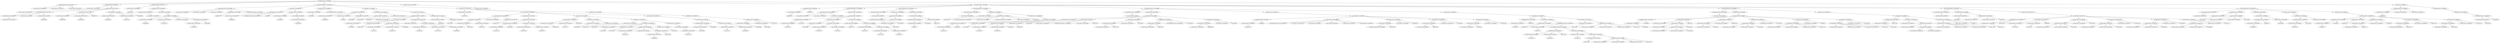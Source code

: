 strict digraph  {
<_ast.alias object at 0xa24bdc8d0>;
<_ast.alias object at 0xa1c2ad510>;
<_ast.alias object at 0xa1c2ad550>;
<_ast.ImportFrom object at 0xa182a4c90>;
<_ast.Store object at 0x10295c290>;
<_ast.Name object at 0xa185e1290>;
<_ast.Load object at 0x10295c1d0>;
<_ast.Name object at 0xa1d4a0810>;
<_ast.Is object at 0x102961f10>;
<_ast.Name object at 0xa1d4a0790>;
Load6305595;
<_ast.Compare object at 0xa227cccd0>;
<_ast.Name object at 0xa1d4a0890>;
Load3807888;
<_ast.Name object at 0xa1d4a07d0>;
Load9452095;
<_ast.Tuple object at 0xa174c2a50>;
Load8976733;
<_ast.Name object at 0xa1d4a0910>;
Load5243823;
<_ast.Name object at 0xa1d4a0850>;
Load7410230;
<_ast.Tuple object at 0xa1a68e9d0>;
Load8253643;
<_ast.IfExp object at 0xa227cc4d0>;
<_ast.Assign object at 0xa24bc0ad0>;
<_ast.Name object at 0xa1d4a0990>;
Store2805331;
<_ast.arg object at 0xa1d4a0950>;
<_ast.arguments object at 0xa1d4a0a10>;
<_ast.Name object at 0xa1d4a0b10>;
Load9454368;
<_ast.Name object at 0xa1d4a0a50>;
Load2574746;
<_ast.Str object at 0xa1d4a0b90>;
<_ast.Name object at 0xa1d4a0c10>;
Load1799634;
<_ast.Attribute object at 0xa1d4a0ad0>;
Load2464831;
<_ast.Call object at 0xa1d4a09d0>;
<_ast.Call object at 0xa1d4a0a90>;
<_ast.Lambda object at 0xa1d4a08d0>;
<_ast.Assign object at 0xa170f1c10>;
<_ast.arg object at 0xa1d4a0bd0>;
<_ast.arg object at 0xa1d4a0d10>;
<_ast.arg object at 0xa1d4a0c50>;
<_ast.Tuple object at 0xa1d4a0d90>;
Load5047651;
<_ast.NameConstant object at 0xa1d4a0cd0>;
<_ast.arguments object at 0xa1d4a0c90>;
<_ast.Name object at 0xa1d4a0e10>;
Load3896022;
<_ast.NameConstant object at 0xa1d4a0d50>;
<_ast.Compare object at 0xa1c2c0710>;
Is7982883;
<_ast.Name object at 0xa1d4a0dd0>;
Store786810;
<_ast.Name object at 0xa1d4a0e50>;
Load2305895;
<_ast.Call object at 0xa1d4a0f10>;
<_ast.Assign object at 0xa1d4a0e90>;
<_ast.If object at 0xa188827d0>;
<_ast.Name object at 0xa1d4a0ed0>;
Store9220819;
<_ast.NameConstant object at 0xa1d4a0fd0>;
<_ast.Assign object at 0xa1d4a0f90>;
<_ast.Name object at 0xa1d4b72d0>;
Load6386395;
<_ast.Name object at 0xa1d4b7210>;
Load55103;
<_ast.Name object at 0xa1d4b7250>;
Load1984288;
<_ast.Call object at 0xa1d4b7290>;
<_ast.Name object at 0xa1d4b71d0>;
Store2223798;
<_ast.Name object at 0xa1d4b7110>;
Load2663093;
<_ast.Assign object at 0xa1d4b7190>;
<_ast.And object at 0x10295ca90>;
<_ast.Name object at 0xa1d4b7050>;
Load7489077;
<_ast.Name object at 0xa1d4b7390>;
Load3237505;
<_ast.Name object at 0xa1d4b7410>;
Load221837;
<_ast.Name object at 0xa1d4b7450>;
Load4085202;
<_ast.Tuple object at 0xa1d4b73d0>;
Load5859637;
<_ast.Call object at 0xa1d4b70d0>;
<_ast.Not object at 0x1029617d0>;
<_ast.Name object at 0xa1d4b7510>;
Load3891020;
<_ast.Name object at 0xa1d4b7550>;
Load7292740;
<_ast.Name object at 0xa1d4b7590>;
Load1896469;
<_ast.Call object at 0xa1d4b74d0>;
<_ast.UnaryOp object at 0xa1d4b7490>;
<_ast.BoolOp object at 0xa1d4b7090>;
<_ast.Name object at 0xa16743690>;
Store8060437;
<_ast.Name object at 0xa1d4b75d0>;
Load7244343;
<_ast.Assign object at 0xa1c338750>;
<_ast.If object at 0xa1d4b7150>;
<_ast.If object at 0xa1d4a0f50>;
<_ast.Name object at 0xa1d4b7650>;
Load5782812;
<_ast.Name object at 0xa1d4b7750>;
Load5120314;
<_ast.Name object at 0xa1d4b7790>;
Load2227313;
<_ast.Call object at 0xa1d4b7710>;
<_ast.NotIn object at 0x102969190>;
<_ast.Name object at 0xa1d4b77d0>;
Load1901143;
<_ast.Compare object at 0xa1d4b76d0>;
<_ast.Name object at 0xa1d4b78d0>;
Load7555738;
<_ast.Attribute object at 0xa1d4b7890>;
Load9723699;
<_ast.Name object at 0xa1d4b7950>;
Load5443309;
<_ast.Name object at 0xa1d4b7990>;
Load6379972;
<_ast.Call object at 0xa1d4b7910>;
<_ast.Call object at 0xa1d4b7850>;
<_ast.Expr object at 0xa1d4b7810>;
<_ast.Name object at 0xa1d4b7a10>;
Store5810004;
<_ast.Name object at 0xa1d4b7a50>;
Store472753;
<_ast.Tuple object at 0xa1d4b79d0>;
Store4163651;
<_ast.Name object at 0xa1d4b7a90>;
Load8428699;
<_ast.Name object at 0xa1d4b7ad0>;
Load7987194;
<_ast.Call object at 0xa188f1a50>;
<_ast.Name object at 0xa1d4b7b50>;
Store3072824;
<_ast.Name object at 0xa1d4b7bd0>;
Load2078445;
<_ast.Name object at 0xa1d4b7c10>;
Load5547933;
<_ast.Name object at 0xa1d4b7c90>;
Load1315811;
<_ast.Add object at 0x10295cc90>;
<_ast.Name object at 0xa1d4b7d10>;
Load5098153;
<_ast.Tuple object at 0xa1d4b7cd0>;
Load2134329;
<_ast.BinOp object at 0xa1d4b7c50>;
<_ast.Name object at 0xa188f9750>;
Load9344557;
<_ast.Call object at 0xa1d4b7b90>;
<_ast.Name object at 0xa1d4b7dd0>;
Load5319764;
<_ast.Yield object at 0xa1d4b7d90>;
<_ast.Expr object at 0xa1d4b7d50>;
<_ast.For object at 0xa1d4b7b10>;
<_ast.For object at 0xa1c2e9950>;
<_ast.Name object at 0xa1d4b7ed0>;
Load2416663;
<_ast.Attribute object at 0xa1d4b7e90>;
Load3454938;
<_ast.Name object at 0xa1d4b7f50>;
Load1761412;
<_ast.Name object at 0xa1d4b7f90>;
Load9618349;
<_ast.Call object at 0xa1d4b7f10>;
<_ast.Call object at 0xa1d4b7e50>;
<_ast.Expr object at 0xa1d4b7e10>;
<_ast.If object at 0xa1d4b7690>;
<_ast.Name object at 0xa1d49b0d0>;
Load4889860;
<_ast.Name object at 0xa1d49b110>;
Load2706085;
<_ast.Tuple object at 0xa1d49b090>;
Load118797;
<_ast.Yield object at 0xa1d49b050>;
<_ast.Expr object at 0xa1d4b7fd0>;
<_ast.If object at 0xa1d4b7610>;
<_ast.FunctionDef object at 0xa1d4a0b50>;
<_ast.alias object at 0xa1d49b150>;
<_ast.Import object at 0xa1b19a650>;
<_ast.Name object at 0xa1d49b210>;
Load8641914;
<_ast.Attribute object at 0xa1d49b1d0>;
Load9393127;
<_ast.arg object at 0xa1d49b310>;
<_ast.arg object at 0xa1d49b350>;
<_ast.arg object at 0xa1d49b390>;
<_ast.arguments object at 0xa1d49b2d0>;
<_ast.Name object at 0xa1d49b490>;
Load9156517;
<_ast.Attribute object at 0xa1d49b450>;
Load2275440;
<_ast.Name object at 0xa1d49b510>;
Load1700050;
<_ast.Name object at 0xa1d49b590>;
Load3662746;
<_ast.Name object at 0xa1d49b5d0>;
Load797549;
<_ast.Call object at 0xa1d49b550>;
<_ast.Call object at 0xa1d49b4d0>;
<_ast.Name object at 0xa1d49b650>;
Load3677746;
<_ast.Name object at 0xa1d49b6d0>;
Load1822020;
<_ast.Name object at 0xa1d49b750>;
Load7272269;
<_ast.Name object at 0xa1d49b790>;
Load1363179;
<_ast.Call object at 0xa1d49b710>;
<_ast.Call object at 0xa1d49b690>;
<_ast.Call object at 0xa1d49b610>;
<_ast.Call object at 0xa1d49b410>;
<_ast.Return object at 0xa1d49b3d0>;
<_ast.FunctionDef object at 0xa1d49b290>;
<_ast.arg object at 0xa1d49b850>;
<_ast.arguments object at 0xa1d49b810>;
<_ast.Name object at 0xa1d49b950>;
Load2543503;
<_ast.Attribute object at 0xa1d49b910>;
Load4538379;
<_ast.Dict object at 0xa1d49b990>;
<_ast.Call object at 0xa1d49b8d0>;
<_ast.Expr object at 0xa1d49b890>;
<_ast.Name object at 0xa1d49ba90>;
Load891171;
<_ast.Attribute object at 0xa1d49ba50>;
Load2490631;
<_ast.List object at 0xa1d49bad0>;
Load6471105;
<_ast.Call object at 0xa1d49ba10>;
<_ast.Expr object at 0xa1d49b9d0>;
<_ast.FunctionDef object at 0xa1d49b7d0>;
<_ast.arg object at 0xa1d49bb90>;
<_ast.arguments object at 0xa1d49bb50>;
<_ast.Name object at 0xa1d49bc10>;
Store9023794;
<_ast.NameConstant object at 0xa1d49bc90>;
<_ast.Num object at 0xa1d49bcd0>;
<_ast.NameConstant object at 0xa1d49bd10>;
<_ast.Str object at 0xa1d49bd50>;
<_ast.Tuple object at 0xa1d49bc50>;
Load9732148;
<_ast.Name object at 0xa1d49be50>;
Load8148113;
<_ast.Attribute object at 0xa1d49be10>;
Load2955828;
<_ast.Name object at 0xa1d49be90>;
Load7105002;
<_ast.Tuple object at 0xa1d49bf10>;
Load7362941;
<_ast.Name object at 0xa1d49bf50>;
Load4445225;
<_ast.Tuple object at 0xa1d49bed0>;
Load8226052;
<_ast.Call object at 0xa1d49bdd0>;
<_ast.Expr object at 0xa1d49bd90>;
<_ast.For object at 0xa1d49bbd0>;
<_ast.FunctionDef object at 0xa1d49bb10>;
<_ast.arg object at 0xa1d4a4050>;
<_ast.arguments object at 0xa1d49bfd0>;
<_ast.Name object at 0xa1d4a4150>;
Load7593769;
<_ast.Attribute object at 0xa1d4a4110>;
Load4567486;
<_ast.Num object at 0xa1d4a41d0>;
<_ast.NameConstant object at 0xa1d4a4210>;
<_ast.Str object at 0xa1d4a4250>;
<_ast.List object at 0xa1d4a4190>;
Load4229110;
<_ast.Num object at 0xa1d4a4310>;
<_ast.Tuple object at 0xa1d4a42d0>;
Load8747129;
<_ast.Num object at 0xa1d4a4350>;
<_ast.Tuple object at 0xa1d4a4290>;
Load7429497;
<_ast.Num object at 0xa1d4a4410>;
<_ast.Tuple object at 0xa1d4a43d0>;
Load651645;
<_ast.NameConstant object at 0xa1d4a4450>;
<_ast.Tuple object at 0xa1d4a4390>;
Load5426519;
<_ast.Num object at 0xa1d4a4510>;
<_ast.Tuple object at 0xa1d4a44d0>;
Load6861383;
<_ast.Str object at 0xa1d4a4550>;
<_ast.Tuple object at 0xa1d4a4490>;
Load7646974;
<_ast.Call object at 0xa1d4a40d0>;
<_ast.Expr object at 0xa1d4a4090>;
<_ast.Name object at 0xa1d4a4650>;
Load1457138;
<_ast.Attribute object at 0xa1d4a4610>;
Load6896229;
<_ast.NameConstant object at 0xa1d4a46d0>;
<_ast.Str object at 0xa1d4a4710>;
<_ast.Str object at 0xa1d4a4750>;
<_ast.Str object at 0xa1d4a4790>;
<_ast.Str object at 0xa1d4a47d0>;
<_ast.Num object at 0xa1d4a4810>;
<_ast.Dict object at 0xa1d4a4690>;
<_ast.NameConstant object at 0xa1d4a48d0>;
<_ast.Tuple object at 0xa1d4a4890>;
Load7600574;
<_ast.Str object at 0xa1d4a4910>;
<_ast.Tuple object at 0xa1d4a4850>;
Load8624705;
<_ast.Str object at 0xa1d4a49d0>;
<_ast.Tuple object at 0xa1d4a4990>;
Load3657864;
<_ast.Num object at 0xa1d4a4a10>;
<_ast.Tuple object at 0xa1d4a4950>;
Load302493;
<_ast.Str object at 0xa1d4a4ad0>;
<_ast.Tuple object at 0xa1d4a4a90>;
Load84534;
<_ast.Str object at 0xa1d4a4b10>;
<_ast.Tuple object at 0xa1d4a4a50>;
Load5597496;
<_ast.Call object at 0xa1d4a45d0>;
<_ast.Expr object at 0xa1d4a4590>;
<_ast.Name object at 0xa1d4a4c10>;
Load2326419;
<_ast.Attribute object at 0xa1d4a4bd0>;
Load8664015;
<_ast.Name object at 0xa1d4a4c90>;
Load6259397;
<_ast.Name object at 0xa1d4a4d10>;
Load9562175;
<_ast.Name object at 0xa1d4a4dd0>;
Store2253031;
<_ast.Name object at 0xa1d4a4e10>;
Store4555910;
<_ast.Tuple object at 0xa1d4a4d90>;
Store5223281;
<_ast.Name object at 0xa1d4a4e90>;
Load2124133;
<_ast.Name object at 0xa227e4090>;
Load2719143;
<_ast.Num object at 0xa188d4950>;
<_ast.Num object at 0xa188ec650>;
<_ast.Num object at 0xa1c2c1cd0>;
<_ast.Tuple object at 0xa17a63f90>;
Load7168763;
<_ast.Call object at 0xa1d4a4ed0>;
<_ast.Call object at 0xa1d4a4e50>;
<_ast.comprehension object at 0xa1d4a4d50>;
<_ast.GeneratorExp object at 0xa1d4a4cd0>;
<_ast.Call object at 0xa1d4a4c50>;
<_ast.Name object at 0xa1d4b7350>;
Load2475176;
<_ast.Num object at 0xa1d4a0750>;
<_ast.Num object at 0xa1d4a0710>;
<_ast.Num object at 0xa1d4a06d0>;
<_ast.Tuple object at 0xa169d4110>;
Load2724915;
<_ast.Call object at 0xa1d4b7310>;
<_ast.Call object at 0xa1d4a4b90>;
<_ast.Expr object at 0xa1d4a4b50>;
<_ast.FunctionDef object at 0xa1d49bf90>;
<_ast.arg object at 0xa1d4a0610>;
<_ast.arguments object at 0xa1d4a0650>;
<_ast.Name object at 0xa1d4a0510>;
Load6661939;
<_ast.Attribute object at 0xa1d4a0550>;
Load2693889;
<_ast.Num object at 0xa1d4a0490>;
<_ast.Num object at 0xa1d4a0410>;
<_ast.Num object at 0xa1d4a0390>;
<_ast.Num object at 0xa1d4a0350>;
<_ast.List object at 0xa1d4a03d0>;
Load5238559;
<_ast.List object at 0xa1d4a0450>;
Load9101906;
<_ast.List object at 0xa1d4a04d0>;
Load821013;
<_ast.Num object at 0xa1d4a0290>;
<_ast.Tuple object at 0xa1d4a02d0>;
Load403514;
<_ast.Num object at 0xa1d4a0250>;
<_ast.Tuple object at 0xa1d4a0310>;
Load9528795;
<_ast.Num object at 0xa1d4a0190>;
<_ast.Num object at 0xa1d4a0150>;
<_ast.Tuple object at 0xa1d4a01d0>;
Load5455854;
<_ast.Num object at 0xa1d4a0110>;
<_ast.Tuple object at 0xa1d4a0210>;
Load370459;
<_ast.Num object at 0xa1d4a0050>;
<_ast.Num object at 0xa24bc9990>;
<_ast.Num object at 0xa1d497fd0>;
<_ast.Tuple object at 0xa1d4a0090>;
Load3571416;
<_ast.Num object at 0xa1d497f90>;
<_ast.Tuple object at 0xa1d4a00d0>;
Load69473;
<_ast.Num object at 0xa1d497ed0>;
<_ast.Num object at 0xa1d497e90>;
<_ast.Num object at 0xa1d497e50>;
<_ast.Tuple object at 0xa1d497f10>;
Load8733131;
<_ast.Num object at 0xa1d497e10>;
<_ast.Tuple object at 0xa1d497f50>;
Load6761585;
<_ast.Call object at 0xa1d4a0590>;
<_ast.Expr object at 0xa1d4a05d0>;
<_ast.Name object at 0xa1d497d10>;
Load1149246;
<_ast.Attribute object at 0xa1d497d50>;
Load2371293;
<_ast.Num object at 0xa1d497c90>;
<_ast.Num object at 0xa1d497bd0>;
<_ast.Num object at 0xa1d497b50>;
<_ast.Str object at 0xa1d497b10>;
<_ast.Dict object at 0xa1d497b90>;
<_ast.Dict object at 0xa1d497c50>;
<_ast.Dict object at 0xa1d497cd0>;
<_ast.Num object at 0xa1d497a50>;
<_ast.Num object at 0xa1d497a10>;
<_ast.Num object at 0xa1d4979d0>;
<_ast.Tuple object at 0xa1d497a90>;
Load1112064;
<_ast.Str object at 0xa1d497990>;
<_ast.Tuple object at 0xa1d497ad0>;
Load9802717;
<_ast.Call object at 0xa1d497d90>;
<_ast.Expr object at 0xa1d497dd0>;
<_ast.FunctionDef object at 0xa1d4a0690>;
<_ast.arg object at 0xa1d4978d0>;
<_ast.arguments object at 0xa1d497910>;
<_ast.Name object at 0xa1d497850>;
Store7490756;
<_ast.Num object at 0xa1d4977d0>;
<_ast.Num object at 0xa1d497790>;
<_ast.Tuple object at 0xa1d497810>;
Load6810467;
<_ast.Assign object at 0xa1d497890>;
<_ast.Name object at 0xa1d497690>;
Load3377422;
<_ast.Attribute object at 0xa1d4976d0>;
Load5592749;
<_ast.Name object at 0xa1d497610>;
Load1524183;
<_ast.Name object at 0xa1d4975d0>;
Load3872370;
<_ast.List object at 0xa1d497650>;
Load6066510;
<_ast.Num object at 0xa1d497510>;
<_ast.Num object at 0xa1d4974d0>;
<_ast.Tuple object at 0xa1d497550>;
Load2408215;
<_ast.Num object at 0xa1d497490>;
<_ast.Tuple object at 0xa1d497590>;
Load7038310;
<_ast.Num object at 0xa1d4973d0>;
<_ast.Num object at 0xa1d497390>;
<_ast.Tuple object at 0xa1d497410>;
Load3542083;
<_ast.Num object at 0xa1d497350>;
<_ast.Tuple object at 0xa1d497450>;
Load9514783;
<_ast.Num object at 0xa1d497290>;
<_ast.Num object at 0xa1d497250>;
<_ast.Tuple object at 0xa1d4972d0>;
Load6396565;
<_ast.Num object at 0xa1d497210>;
<_ast.Tuple object at 0xa1d497310>;
Load2884315;
<_ast.Num object at 0xa1d497150>;
<_ast.Num object at 0xa1d497110>;
<_ast.Tuple object at 0xa1d497190>;
Load9486408;
<_ast.Num object at 0xa1d4970d0>;
<_ast.Tuple object at 0xa1d4971d0>;
Load617371;
<_ast.Call object at 0xa1d497710>;
<_ast.Expr object at 0xa1d497750>;
<_ast.FunctionDef object at 0xa1d497950>;
<_ast.arg object at 0xa1d495350>;
<_ast.arguments object at 0xa1d497050>;
<_ast.Name object at 0xa1d495e90>;
Store8322604;
<_ast.Num object at 0xa1d495510>;
<_ast.Num object at 0xa1d495a90>;
<_ast.List object at 0xa1d495b90>;
Load1614891;
<_ast.Assign object at 0xa1d4958d0>;
<_ast.Name object at 0xa1d495b10>;
Load9746037;
<_ast.Attribute object at 0xa1d495a10>;
Load4893771;
<_ast.Name object at 0xa1d495bd0>;
Load4519838;
<_ast.Call object at 0xa1d495910>;
<_ast.Expr object at 0xa1d495f90>;
<_ast.Name object at 0xa1d495b50>;
Load2323378;
<_ast.Attribute object at 0xa1d4959d0>;
Load1473828;
<_ast.Num object at 0xa1d495990>;
<_ast.Call object at 0xa1d495ad0>;
<_ast.Expr object at 0xa1d495a50>;
<_ast.Name object at 0xa1d495810>;
Load9520750;
<_ast.Attribute object at 0xa1d495850>;
Load4789254;
<_ast.Name object at 0xa1d4957d0>;
Load4487911;
<_ast.Num object at 0xa1d495710>;
<_ast.Tuple object at 0xa1d495750>;
Load4347121;
<_ast.Num object at 0xa1d4956d0>;
<_ast.Tuple object at 0xa1d495790>;
Load897983;
<_ast.Num object at 0xa1d4955d0>;
<_ast.Tuple object at 0xa1d495650>;
Load8172270;
<_ast.Num object at 0xa1d495590>;
<_ast.Tuple object at 0xa1d495690>;
Load6274776;
<_ast.Num object at 0xa1d495450>;
<_ast.Tuple object at 0xa1d495490>;
Load7633276;
<_ast.Num object at 0xa1d495410>;
<_ast.Tuple object at 0xa1d4954d0>;
Load7842202;
<_ast.Call object at 0xa1d495890>;
<_ast.Expr object at 0xa1d495950>;
<_ast.FunctionDef object at 0xa1d497090>;
<_ast.ClassDef object at 0xa1d49b190>;
<_ast.Name object at 0xa1d495390>;
Load9653543;
<_ast.Eq object at 0x102961a90>;
<_ast.Str object at 0xa1d495310>;
<_ast.Compare object at 0xa1d4953d0>;
<_ast.Name object at 0xa1d4951d0>;
Load1563354;
<_ast.Attribute object at 0xa1d495250>;
Load4089288;
<_ast.Call object at 0xa1d495290>;
<_ast.Expr object at 0xa1d4952d0>;
<_ast.If object at 0xa188f1950>;
<_ast.Module object at 0x10342bad0>;
<_ast.ImportFrom object at 0xa182a4c90> -> <_ast.alias object at 0xa24bdc8d0>;
<_ast.ImportFrom object at 0xa182a4c90> -> <_ast.alias object at 0xa1c2ad510>;
<_ast.ImportFrom object at 0xa182a4c90> -> <_ast.alias object at 0xa1c2ad550>;
<_ast.Name object at 0xa185e1290> -> <_ast.Store object at 0x10295c290>;
<_ast.Name object at 0xa1d4a0810> -> <_ast.Load object at 0x10295c1d0>;
<_ast.Name object at 0xa1d4a0790> -> Load6305595;
<_ast.Compare object at 0xa227cccd0> -> <_ast.Name object at 0xa1d4a0810>;
<_ast.Compare object at 0xa227cccd0> -> <_ast.Is object at 0x102961f10>;
<_ast.Compare object at 0xa227cccd0> -> <_ast.Name object at 0xa1d4a0790>;
<_ast.Name object at 0xa1d4a0890> -> Load3807888;
<_ast.Name object at 0xa1d4a07d0> -> Load9452095;
<_ast.Tuple object at 0xa174c2a50> -> <_ast.Name object at 0xa1d4a0890>;
<_ast.Tuple object at 0xa174c2a50> -> <_ast.Name object at 0xa1d4a07d0>;
<_ast.Tuple object at 0xa174c2a50> -> Load8976733;
<_ast.Name object at 0xa1d4a0910> -> Load5243823;
<_ast.Name object at 0xa1d4a0850> -> Load7410230;
<_ast.Tuple object at 0xa1a68e9d0> -> <_ast.Name object at 0xa1d4a0910>;
<_ast.Tuple object at 0xa1a68e9d0> -> <_ast.Name object at 0xa1d4a0850>;
<_ast.Tuple object at 0xa1a68e9d0> -> Load8253643;
<_ast.IfExp object at 0xa227cc4d0> -> <_ast.Compare object at 0xa227cccd0>;
<_ast.IfExp object at 0xa227cc4d0> -> <_ast.Tuple object at 0xa174c2a50>;
<_ast.IfExp object at 0xa227cc4d0> -> <_ast.Tuple object at 0xa1a68e9d0>;
<_ast.Assign object at 0xa24bc0ad0> -> <_ast.Name object at 0xa185e1290>;
<_ast.Assign object at 0xa24bc0ad0> -> <_ast.IfExp object at 0xa227cc4d0>;
<_ast.Name object at 0xa1d4a0990> -> Store2805331;
<_ast.arguments object at 0xa1d4a0a10> -> <_ast.arg object at 0xa1d4a0950>;
<_ast.Name object at 0xa1d4a0b10> -> Load9454368;
<_ast.Name object at 0xa1d4a0a50> -> Load2574746;
<_ast.Name object at 0xa1d4a0c10> -> Load1799634;
<_ast.Attribute object at 0xa1d4a0ad0> -> <_ast.Name object at 0xa1d4a0c10>;
<_ast.Attribute object at 0xa1d4a0ad0> -> Load2464831;
<_ast.Call object at 0xa1d4a09d0> -> <_ast.Name object at 0xa1d4a0b10>;
<_ast.Call object at 0xa1d4a09d0> -> <_ast.Name object at 0xa1d4a0a50>;
<_ast.Call object at 0xa1d4a09d0> -> <_ast.Str object at 0xa1d4a0b90>;
<_ast.Call object at 0xa1d4a09d0> -> <_ast.Attribute object at 0xa1d4a0ad0>;
<_ast.Call object at 0xa1d4a0a90> -> <_ast.Call object at 0xa1d4a09d0>;
<_ast.Lambda object at 0xa1d4a08d0> -> <_ast.arguments object at 0xa1d4a0a10>;
<_ast.Lambda object at 0xa1d4a08d0> -> <_ast.Call object at 0xa1d4a0a90>;
<_ast.Assign object at 0xa170f1c10> -> <_ast.Name object at 0xa1d4a0990>;
<_ast.Assign object at 0xa170f1c10> -> <_ast.Lambda object at 0xa1d4a08d0>;
<_ast.Tuple object at 0xa1d4a0d90> -> Load5047651;
<_ast.arguments object at 0xa1d4a0c90> -> <_ast.arg object at 0xa1d4a0bd0>;
<_ast.arguments object at 0xa1d4a0c90> -> <_ast.arg object at 0xa1d4a0d10>;
<_ast.arguments object at 0xa1d4a0c90> -> <_ast.arg object at 0xa1d4a0c50>;
<_ast.arguments object at 0xa1d4a0c90> -> <_ast.Tuple object at 0xa1d4a0d90>;
<_ast.arguments object at 0xa1d4a0c90> -> <_ast.NameConstant object at 0xa1d4a0cd0>;
<_ast.Name object at 0xa1d4a0e10> -> Load3896022;
<_ast.Compare object at 0xa1c2c0710> -> <_ast.Name object at 0xa1d4a0e10>;
<_ast.Compare object at 0xa1c2c0710> -> Is7982883;
<_ast.Compare object at 0xa1c2c0710> -> <_ast.NameConstant object at 0xa1d4a0d50>;
<_ast.Name object at 0xa1d4a0dd0> -> Store786810;
<_ast.Name object at 0xa1d4a0e50> -> Load2305895;
<_ast.Call object at 0xa1d4a0f10> -> <_ast.Name object at 0xa1d4a0e50>;
<_ast.Assign object at 0xa1d4a0e90> -> <_ast.Name object at 0xa1d4a0dd0>;
<_ast.Assign object at 0xa1d4a0e90> -> <_ast.Call object at 0xa1d4a0f10>;
<_ast.If object at 0xa188827d0> -> <_ast.Compare object at 0xa1c2c0710>;
<_ast.If object at 0xa188827d0> -> <_ast.Assign object at 0xa1d4a0e90>;
<_ast.Name object at 0xa1d4a0ed0> -> Store9220819;
<_ast.Assign object at 0xa1d4a0f90> -> <_ast.Name object at 0xa1d4a0ed0>;
<_ast.Assign object at 0xa1d4a0f90> -> <_ast.NameConstant object at 0xa1d4a0fd0>;
<_ast.Name object at 0xa1d4b72d0> -> Load6386395;
<_ast.Name object at 0xa1d4b7210> -> Load55103;
<_ast.Name object at 0xa1d4b7250> -> Load1984288;
<_ast.Call object at 0xa1d4b7290> -> <_ast.Name object at 0xa1d4b72d0>;
<_ast.Call object at 0xa1d4b7290> -> <_ast.Name object at 0xa1d4b7210>;
<_ast.Call object at 0xa1d4b7290> -> <_ast.Name object at 0xa1d4b7250>;
<_ast.Name object at 0xa1d4b71d0> -> Store2223798;
<_ast.Name object at 0xa1d4b7110> -> Load2663093;
<_ast.Assign object at 0xa1d4b7190> -> <_ast.Name object at 0xa1d4b71d0>;
<_ast.Assign object at 0xa1d4b7190> -> <_ast.Name object at 0xa1d4b7110>;
<_ast.Name object at 0xa1d4b7050> -> Load7489077;
<_ast.Name object at 0xa1d4b7390> -> Load3237505;
<_ast.Name object at 0xa1d4b7410> -> Load221837;
<_ast.Name object at 0xa1d4b7450> -> Load4085202;
<_ast.Tuple object at 0xa1d4b73d0> -> <_ast.Name object at 0xa1d4b7410>;
<_ast.Tuple object at 0xa1d4b73d0> -> <_ast.Name object at 0xa1d4b7450>;
<_ast.Tuple object at 0xa1d4b73d0> -> Load5859637;
<_ast.Call object at 0xa1d4b70d0> -> <_ast.Name object at 0xa1d4b7050>;
<_ast.Call object at 0xa1d4b70d0> -> <_ast.Name object at 0xa1d4b7390>;
<_ast.Call object at 0xa1d4b70d0> -> <_ast.Tuple object at 0xa1d4b73d0>;
<_ast.Name object at 0xa1d4b7510> -> Load3891020;
<_ast.Name object at 0xa1d4b7550> -> Load7292740;
<_ast.Name object at 0xa1d4b7590> -> Load1896469;
<_ast.Call object at 0xa1d4b74d0> -> <_ast.Name object at 0xa1d4b7510>;
<_ast.Call object at 0xa1d4b74d0> -> <_ast.Name object at 0xa1d4b7550>;
<_ast.Call object at 0xa1d4b74d0> -> <_ast.Name object at 0xa1d4b7590>;
<_ast.UnaryOp object at 0xa1d4b7490> -> <_ast.Not object at 0x1029617d0>;
<_ast.UnaryOp object at 0xa1d4b7490> -> <_ast.Call object at 0xa1d4b74d0>;
<_ast.BoolOp object at 0xa1d4b7090> -> <_ast.And object at 0x10295ca90>;
<_ast.BoolOp object at 0xa1d4b7090> -> <_ast.Call object at 0xa1d4b70d0>;
<_ast.BoolOp object at 0xa1d4b7090> -> <_ast.UnaryOp object at 0xa1d4b7490>;
<_ast.Name object at 0xa16743690> -> Store8060437;
<_ast.Name object at 0xa1d4b75d0> -> Load7244343;
<_ast.Assign object at 0xa1c338750> -> <_ast.Name object at 0xa16743690>;
<_ast.Assign object at 0xa1c338750> -> <_ast.Name object at 0xa1d4b75d0>;
<_ast.If object at 0xa1d4b7150> -> <_ast.BoolOp object at 0xa1d4b7090>;
<_ast.If object at 0xa1d4b7150> -> <_ast.Assign object at 0xa1c338750>;
<_ast.If object at 0xa1d4a0f50> -> <_ast.Call object at 0xa1d4b7290>;
<_ast.If object at 0xa1d4a0f50> -> <_ast.Assign object at 0xa1d4b7190>;
<_ast.If object at 0xa1d4a0f50> -> <_ast.If object at 0xa1d4b7150>;
<_ast.Name object at 0xa1d4b7650> -> Load5782812;
<_ast.Name object at 0xa1d4b7750> -> Load5120314;
<_ast.Name object at 0xa1d4b7790> -> Load2227313;
<_ast.Call object at 0xa1d4b7710> -> <_ast.Name object at 0xa1d4b7750>;
<_ast.Call object at 0xa1d4b7710> -> <_ast.Name object at 0xa1d4b7790>;
<_ast.Name object at 0xa1d4b77d0> -> Load1901143;
<_ast.Compare object at 0xa1d4b76d0> -> <_ast.Call object at 0xa1d4b7710>;
<_ast.Compare object at 0xa1d4b76d0> -> <_ast.NotIn object at 0x102969190>;
<_ast.Compare object at 0xa1d4b76d0> -> <_ast.Name object at 0xa1d4b77d0>;
<_ast.Name object at 0xa1d4b78d0> -> Load7555738;
<_ast.Attribute object at 0xa1d4b7890> -> <_ast.Name object at 0xa1d4b78d0>;
<_ast.Attribute object at 0xa1d4b7890> -> Load9723699;
<_ast.Name object at 0xa1d4b7950> -> Load5443309;
<_ast.Name object at 0xa1d4b7990> -> Load6379972;
<_ast.Call object at 0xa1d4b7910> -> <_ast.Name object at 0xa1d4b7950>;
<_ast.Call object at 0xa1d4b7910> -> <_ast.Name object at 0xa1d4b7990>;
<_ast.Call object at 0xa1d4b7850> -> <_ast.Attribute object at 0xa1d4b7890>;
<_ast.Call object at 0xa1d4b7850> -> <_ast.Call object at 0xa1d4b7910>;
<_ast.Expr object at 0xa1d4b7810> -> <_ast.Call object at 0xa1d4b7850>;
<_ast.Name object at 0xa1d4b7a10> -> Store5810004;
<_ast.Name object at 0xa1d4b7a50> -> Store472753;
<_ast.Tuple object at 0xa1d4b79d0> -> <_ast.Name object at 0xa1d4b7a10>;
<_ast.Tuple object at 0xa1d4b79d0> -> <_ast.Name object at 0xa1d4b7a50>;
<_ast.Tuple object at 0xa1d4b79d0> -> Store4163651;
<_ast.Name object at 0xa1d4b7a90> -> Load8428699;
<_ast.Name object at 0xa1d4b7ad0> -> Load7987194;
<_ast.Call object at 0xa188f1a50> -> <_ast.Name object at 0xa1d4b7a90>;
<_ast.Call object at 0xa188f1a50> -> <_ast.Name object at 0xa1d4b7ad0>;
<_ast.Name object at 0xa1d4b7b50> -> Store3072824;
<_ast.Name object at 0xa1d4b7bd0> -> Load2078445;
<_ast.Name object at 0xa1d4b7c10> -> Load5547933;
<_ast.Name object at 0xa1d4b7c90> -> Load1315811;
<_ast.Name object at 0xa1d4b7d10> -> Load5098153;
<_ast.Tuple object at 0xa1d4b7cd0> -> <_ast.Name object at 0xa1d4b7d10>;
<_ast.Tuple object at 0xa1d4b7cd0> -> Load2134329;
<_ast.BinOp object at 0xa1d4b7c50> -> <_ast.Name object at 0xa1d4b7c90>;
<_ast.BinOp object at 0xa1d4b7c50> -> <_ast.Add object at 0x10295cc90>;
<_ast.BinOp object at 0xa1d4b7c50> -> <_ast.Tuple object at 0xa1d4b7cd0>;
<_ast.Name object at 0xa188f9750> -> Load9344557;
<_ast.Call object at 0xa1d4b7b90> -> <_ast.Name object at 0xa1d4b7bd0>;
<_ast.Call object at 0xa1d4b7b90> -> <_ast.Name object at 0xa1d4b7c10>;
<_ast.Call object at 0xa1d4b7b90> -> <_ast.BinOp object at 0xa1d4b7c50>;
<_ast.Call object at 0xa1d4b7b90> -> <_ast.Name object at 0xa188f9750>;
<_ast.Name object at 0xa1d4b7dd0> -> Load5319764;
<_ast.Yield object at 0xa1d4b7d90> -> <_ast.Name object at 0xa1d4b7dd0>;
<_ast.Expr object at 0xa1d4b7d50> -> <_ast.Yield object at 0xa1d4b7d90>;
<_ast.For object at 0xa1d4b7b10> -> <_ast.Name object at 0xa1d4b7b50>;
<_ast.For object at 0xa1d4b7b10> -> <_ast.Call object at 0xa1d4b7b90>;
<_ast.For object at 0xa1d4b7b10> -> <_ast.Expr object at 0xa1d4b7d50>;
<_ast.For object at 0xa1c2e9950> -> <_ast.Tuple object at 0xa1d4b79d0>;
<_ast.For object at 0xa1c2e9950> -> <_ast.Call object at 0xa188f1a50>;
<_ast.For object at 0xa1c2e9950> -> <_ast.For object at 0xa1d4b7b10>;
<_ast.Name object at 0xa1d4b7ed0> -> Load2416663;
<_ast.Attribute object at 0xa1d4b7e90> -> <_ast.Name object at 0xa1d4b7ed0>;
<_ast.Attribute object at 0xa1d4b7e90> -> Load3454938;
<_ast.Name object at 0xa1d4b7f50> -> Load1761412;
<_ast.Name object at 0xa1d4b7f90> -> Load9618349;
<_ast.Call object at 0xa1d4b7f10> -> <_ast.Name object at 0xa1d4b7f50>;
<_ast.Call object at 0xa1d4b7f10> -> <_ast.Name object at 0xa1d4b7f90>;
<_ast.Call object at 0xa1d4b7e50> -> <_ast.Attribute object at 0xa1d4b7e90>;
<_ast.Call object at 0xa1d4b7e50> -> <_ast.Call object at 0xa1d4b7f10>;
<_ast.Expr object at 0xa1d4b7e10> -> <_ast.Call object at 0xa1d4b7e50>;
<_ast.If object at 0xa1d4b7690> -> <_ast.Compare object at 0xa1d4b76d0>;
<_ast.If object at 0xa1d4b7690> -> <_ast.Expr object at 0xa1d4b7810>;
<_ast.If object at 0xa1d4b7690> -> <_ast.For object at 0xa1c2e9950>;
<_ast.If object at 0xa1d4b7690> -> <_ast.Expr object at 0xa1d4b7e10>;
<_ast.Name object at 0xa1d49b0d0> -> Load4889860;
<_ast.Name object at 0xa1d49b110> -> Load2706085;
<_ast.Tuple object at 0xa1d49b090> -> <_ast.Name object at 0xa1d49b0d0>;
<_ast.Tuple object at 0xa1d49b090> -> <_ast.Name object at 0xa1d49b110>;
<_ast.Tuple object at 0xa1d49b090> -> Load118797;
<_ast.Yield object at 0xa1d49b050> -> <_ast.Tuple object at 0xa1d49b090>;
<_ast.Expr object at 0xa1d4b7fd0> -> <_ast.Yield object at 0xa1d49b050>;
<_ast.If object at 0xa1d4b7610> -> <_ast.Name object at 0xa1d4b7650>;
<_ast.If object at 0xa1d4b7610> -> <_ast.If object at 0xa1d4b7690>;
<_ast.If object at 0xa1d4b7610> -> <_ast.Expr object at 0xa1d4b7fd0>;
<_ast.FunctionDef object at 0xa1d4a0b50> -> <_ast.arguments object at 0xa1d4a0c90>;
<_ast.FunctionDef object at 0xa1d4a0b50> -> <_ast.If object at 0xa188827d0>;
<_ast.FunctionDef object at 0xa1d4a0b50> -> <_ast.Assign object at 0xa1d4a0f90>;
<_ast.FunctionDef object at 0xa1d4a0b50> -> <_ast.If object at 0xa1d4a0f50>;
<_ast.FunctionDef object at 0xa1d4a0b50> -> <_ast.If object at 0xa1d4b7610>;
<_ast.Import object at 0xa1b19a650> -> <_ast.alias object at 0xa1d49b150>;
<_ast.Name object at 0xa1d49b210> -> Load8641914;
<_ast.Attribute object at 0xa1d49b1d0> -> <_ast.Name object at 0xa1d49b210>;
<_ast.Attribute object at 0xa1d49b1d0> -> Load9393127;
<_ast.arguments object at 0xa1d49b2d0> -> <_ast.arg object at 0xa1d49b310>;
<_ast.arguments object at 0xa1d49b2d0> -> <_ast.arg object at 0xa1d49b350>;
<_ast.arguments object at 0xa1d49b2d0> -> <_ast.arg object at 0xa1d49b390>;
<_ast.Name object at 0xa1d49b490> -> Load9156517;
<_ast.Attribute object at 0xa1d49b450> -> <_ast.Name object at 0xa1d49b490>;
<_ast.Attribute object at 0xa1d49b450> -> Load2275440;
<_ast.Name object at 0xa1d49b510> -> Load1700050;
<_ast.Name object at 0xa1d49b590> -> Load3662746;
<_ast.Name object at 0xa1d49b5d0> -> Load797549;
<_ast.Call object at 0xa1d49b550> -> <_ast.Name object at 0xa1d49b590>;
<_ast.Call object at 0xa1d49b550> -> <_ast.Name object at 0xa1d49b5d0>;
<_ast.Call object at 0xa1d49b4d0> -> <_ast.Name object at 0xa1d49b510>;
<_ast.Call object at 0xa1d49b4d0> -> <_ast.Call object at 0xa1d49b550>;
<_ast.Name object at 0xa1d49b650> -> Load3677746;
<_ast.Name object at 0xa1d49b6d0> -> Load1822020;
<_ast.Name object at 0xa1d49b750> -> Load7272269;
<_ast.Name object at 0xa1d49b790> -> Load1363179;
<_ast.Call object at 0xa1d49b710> -> <_ast.Name object at 0xa1d49b750>;
<_ast.Call object at 0xa1d49b710> -> <_ast.Name object at 0xa1d49b790>;
<_ast.Call object at 0xa1d49b690> -> <_ast.Name object at 0xa1d49b6d0>;
<_ast.Call object at 0xa1d49b690> -> <_ast.Call object at 0xa1d49b710>;
<_ast.Call object at 0xa1d49b610> -> <_ast.Name object at 0xa1d49b650>;
<_ast.Call object at 0xa1d49b610> -> <_ast.Call object at 0xa1d49b690>;
<_ast.Call object at 0xa1d49b410> -> <_ast.Attribute object at 0xa1d49b450>;
<_ast.Call object at 0xa1d49b410> -> <_ast.Call object at 0xa1d49b4d0>;
<_ast.Call object at 0xa1d49b410> -> <_ast.Call object at 0xa1d49b610>;
<_ast.Return object at 0xa1d49b3d0> -> <_ast.Call object at 0xa1d49b410>;
<_ast.FunctionDef object at 0xa1d49b290> -> <_ast.arguments object at 0xa1d49b2d0>;
<_ast.FunctionDef object at 0xa1d49b290> -> <_ast.Return object at 0xa1d49b3d0>;
<_ast.arguments object at 0xa1d49b810> -> <_ast.arg object at 0xa1d49b850>;
<_ast.Name object at 0xa1d49b950> -> Load2543503;
<_ast.Attribute object at 0xa1d49b910> -> <_ast.Name object at 0xa1d49b950>;
<_ast.Attribute object at 0xa1d49b910> -> Load4538379;
<_ast.Call object at 0xa1d49b8d0> -> <_ast.Attribute object at 0xa1d49b910>;
<_ast.Call object at 0xa1d49b8d0> -> <_ast.Dict object at 0xa1d49b990>;
<_ast.Expr object at 0xa1d49b890> -> <_ast.Call object at 0xa1d49b8d0>;
<_ast.Name object at 0xa1d49ba90> -> Load891171;
<_ast.Attribute object at 0xa1d49ba50> -> <_ast.Name object at 0xa1d49ba90>;
<_ast.Attribute object at 0xa1d49ba50> -> Load2490631;
<_ast.List object at 0xa1d49bad0> -> Load6471105;
<_ast.Call object at 0xa1d49ba10> -> <_ast.Attribute object at 0xa1d49ba50>;
<_ast.Call object at 0xa1d49ba10> -> <_ast.List object at 0xa1d49bad0>;
<_ast.Expr object at 0xa1d49b9d0> -> <_ast.Call object at 0xa1d49ba10>;
<_ast.FunctionDef object at 0xa1d49b7d0> -> <_ast.arguments object at 0xa1d49b810>;
<_ast.FunctionDef object at 0xa1d49b7d0> -> <_ast.Expr object at 0xa1d49b890>;
<_ast.FunctionDef object at 0xa1d49b7d0> -> <_ast.Expr object at 0xa1d49b9d0>;
<_ast.arguments object at 0xa1d49bb50> -> <_ast.arg object at 0xa1d49bb90>;
<_ast.Name object at 0xa1d49bc10> -> Store9023794;
<_ast.Tuple object at 0xa1d49bc50> -> <_ast.NameConstant object at 0xa1d49bc90>;
<_ast.Tuple object at 0xa1d49bc50> -> <_ast.Num object at 0xa1d49bcd0>;
<_ast.Tuple object at 0xa1d49bc50> -> <_ast.NameConstant object at 0xa1d49bd10>;
<_ast.Tuple object at 0xa1d49bc50> -> <_ast.Str object at 0xa1d49bd50>;
<_ast.Tuple object at 0xa1d49bc50> -> Load9732148;
<_ast.Name object at 0xa1d49be50> -> Load8148113;
<_ast.Attribute object at 0xa1d49be10> -> <_ast.Name object at 0xa1d49be50>;
<_ast.Attribute object at 0xa1d49be10> -> Load2955828;
<_ast.Name object at 0xa1d49be90> -> Load7105002;
<_ast.Tuple object at 0xa1d49bf10> -> Load7362941;
<_ast.Name object at 0xa1d49bf50> -> Load4445225;
<_ast.Tuple object at 0xa1d49bed0> -> <_ast.Tuple object at 0xa1d49bf10>;
<_ast.Tuple object at 0xa1d49bed0> -> <_ast.Name object at 0xa1d49bf50>;
<_ast.Tuple object at 0xa1d49bed0> -> Load8226052;
<_ast.Call object at 0xa1d49bdd0> -> <_ast.Attribute object at 0xa1d49be10>;
<_ast.Call object at 0xa1d49bdd0> -> <_ast.Name object at 0xa1d49be90>;
<_ast.Call object at 0xa1d49bdd0> -> <_ast.Tuple object at 0xa1d49bed0>;
<_ast.Expr object at 0xa1d49bd90> -> <_ast.Call object at 0xa1d49bdd0>;
<_ast.For object at 0xa1d49bbd0> -> <_ast.Name object at 0xa1d49bc10>;
<_ast.For object at 0xa1d49bbd0> -> <_ast.Tuple object at 0xa1d49bc50>;
<_ast.For object at 0xa1d49bbd0> -> <_ast.Expr object at 0xa1d49bd90>;
<_ast.FunctionDef object at 0xa1d49bb10> -> <_ast.arguments object at 0xa1d49bb50>;
<_ast.FunctionDef object at 0xa1d49bb10> -> <_ast.For object at 0xa1d49bbd0>;
<_ast.arguments object at 0xa1d49bfd0> -> <_ast.arg object at 0xa1d4a4050>;
<_ast.Name object at 0xa1d4a4150> -> Load7593769;
<_ast.Attribute object at 0xa1d4a4110> -> <_ast.Name object at 0xa1d4a4150>;
<_ast.Attribute object at 0xa1d4a4110> -> Load4567486;
<_ast.List object at 0xa1d4a4190> -> <_ast.Num object at 0xa1d4a41d0>;
<_ast.List object at 0xa1d4a4190> -> <_ast.NameConstant object at 0xa1d4a4210>;
<_ast.List object at 0xa1d4a4190> -> <_ast.Str object at 0xa1d4a4250>;
<_ast.List object at 0xa1d4a4190> -> Load4229110;
<_ast.Tuple object at 0xa1d4a42d0> -> <_ast.Num object at 0xa1d4a4310>;
<_ast.Tuple object at 0xa1d4a42d0> -> Load8747129;
<_ast.Tuple object at 0xa1d4a4290> -> <_ast.Tuple object at 0xa1d4a42d0>;
<_ast.Tuple object at 0xa1d4a4290> -> <_ast.Num object at 0xa1d4a4350>;
<_ast.Tuple object at 0xa1d4a4290> -> Load7429497;
<_ast.Tuple object at 0xa1d4a43d0> -> <_ast.Num object at 0xa1d4a4410>;
<_ast.Tuple object at 0xa1d4a43d0> -> Load651645;
<_ast.Tuple object at 0xa1d4a4390> -> <_ast.Tuple object at 0xa1d4a43d0>;
<_ast.Tuple object at 0xa1d4a4390> -> <_ast.NameConstant object at 0xa1d4a4450>;
<_ast.Tuple object at 0xa1d4a4390> -> Load5426519;
<_ast.Tuple object at 0xa1d4a44d0> -> <_ast.Num object at 0xa1d4a4510>;
<_ast.Tuple object at 0xa1d4a44d0> -> Load6861383;
<_ast.Tuple object at 0xa1d4a4490> -> <_ast.Tuple object at 0xa1d4a44d0>;
<_ast.Tuple object at 0xa1d4a4490> -> <_ast.Str object at 0xa1d4a4550>;
<_ast.Tuple object at 0xa1d4a4490> -> Load7646974;
<_ast.Call object at 0xa1d4a40d0> -> <_ast.Attribute object at 0xa1d4a4110>;
<_ast.Call object at 0xa1d4a40d0> -> <_ast.List object at 0xa1d4a4190>;
<_ast.Call object at 0xa1d4a40d0> -> <_ast.Tuple object at 0xa1d4a4290>;
<_ast.Call object at 0xa1d4a40d0> -> <_ast.Tuple object at 0xa1d4a4390>;
<_ast.Call object at 0xa1d4a40d0> -> <_ast.Tuple object at 0xa1d4a4490>;
<_ast.Expr object at 0xa1d4a4090> -> <_ast.Call object at 0xa1d4a40d0>;
<_ast.Name object at 0xa1d4a4650> -> Load1457138;
<_ast.Attribute object at 0xa1d4a4610> -> <_ast.Name object at 0xa1d4a4650>;
<_ast.Attribute object at 0xa1d4a4610> -> Load6896229;
<_ast.Dict object at 0xa1d4a4690> -> <_ast.NameConstant object at 0xa1d4a46d0>;
<_ast.Dict object at 0xa1d4a4690> -> <_ast.Str object at 0xa1d4a4710>;
<_ast.Dict object at 0xa1d4a4690> -> <_ast.Str object at 0xa1d4a4750>;
<_ast.Dict object at 0xa1d4a4690> -> <_ast.Str object at 0xa1d4a4790>;
<_ast.Dict object at 0xa1d4a4690> -> <_ast.Str object at 0xa1d4a47d0>;
<_ast.Dict object at 0xa1d4a4690> -> <_ast.Num object at 0xa1d4a4810>;
<_ast.Tuple object at 0xa1d4a4890> -> <_ast.NameConstant object at 0xa1d4a48d0>;
<_ast.Tuple object at 0xa1d4a4890> -> Load7600574;
<_ast.Tuple object at 0xa1d4a4850> -> <_ast.Tuple object at 0xa1d4a4890>;
<_ast.Tuple object at 0xa1d4a4850> -> <_ast.Str object at 0xa1d4a4910>;
<_ast.Tuple object at 0xa1d4a4850> -> Load8624705;
<_ast.Tuple object at 0xa1d4a4990> -> <_ast.Str object at 0xa1d4a49d0>;
<_ast.Tuple object at 0xa1d4a4990> -> Load3657864;
<_ast.Tuple object at 0xa1d4a4950> -> <_ast.Tuple object at 0xa1d4a4990>;
<_ast.Tuple object at 0xa1d4a4950> -> <_ast.Num object at 0xa1d4a4a10>;
<_ast.Tuple object at 0xa1d4a4950> -> Load302493;
<_ast.Tuple object at 0xa1d4a4a90> -> <_ast.Str object at 0xa1d4a4ad0>;
<_ast.Tuple object at 0xa1d4a4a90> -> Load84534;
<_ast.Tuple object at 0xa1d4a4a50> -> <_ast.Tuple object at 0xa1d4a4a90>;
<_ast.Tuple object at 0xa1d4a4a50> -> <_ast.Str object at 0xa1d4a4b10>;
<_ast.Tuple object at 0xa1d4a4a50> -> Load5597496;
<_ast.Call object at 0xa1d4a45d0> -> <_ast.Attribute object at 0xa1d4a4610>;
<_ast.Call object at 0xa1d4a45d0> -> <_ast.Dict object at 0xa1d4a4690>;
<_ast.Call object at 0xa1d4a45d0> -> <_ast.Tuple object at 0xa1d4a4850>;
<_ast.Call object at 0xa1d4a45d0> -> <_ast.Tuple object at 0xa1d4a4950>;
<_ast.Call object at 0xa1d4a45d0> -> <_ast.Tuple object at 0xa1d4a4a50>;
<_ast.Expr object at 0xa1d4a4590> -> <_ast.Call object at 0xa1d4a45d0>;
<_ast.Name object at 0xa1d4a4c10> -> Load2326419;
<_ast.Attribute object at 0xa1d4a4bd0> -> <_ast.Name object at 0xa1d4a4c10>;
<_ast.Attribute object at 0xa1d4a4bd0> -> Load8664015;
<_ast.Name object at 0xa1d4a4c90> -> Load6259397;
<_ast.Name object at 0xa1d4a4d10> -> Load9562175;
<_ast.Name object at 0xa1d4a4dd0> -> Store2253031;
<_ast.Name object at 0xa1d4a4e10> -> Store4555910;
<_ast.Tuple object at 0xa1d4a4d90> -> <_ast.Name object at 0xa1d4a4dd0>;
<_ast.Tuple object at 0xa1d4a4d90> -> <_ast.Name object at 0xa1d4a4e10>;
<_ast.Tuple object at 0xa1d4a4d90> -> Store5223281;
<_ast.Name object at 0xa1d4a4e90> -> Load2124133;
<_ast.Name object at 0xa227e4090> -> Load2719143;
<_ast.Tuple object at 0xa17a63f90> -> <_ast.Num object at 0xa188d4950>;
<_ast.Tuple object at 0xa17a63f90> -> <_ast.Num object at 0xa188ec650>;
<_ast.Tuple object at 0xa17a63f90> -> <_ast.Num object at 0xa1c2c1cd0>;
<_ast.Tuple object at 0xa17a63f90> -> Load7168763;
<_ast.Call object at 0xa1d4a4ed0> -> <_ast.Name object at 0xa227e4090>;
<_ast.Call object at 0xa1d4a4ed0> -> <_ast.Tuple object at 0xa17a63f90>;
<_ast.Call object at 0xa1d4a4e50> -> <_ast.Name object at 0xa1d4a4e90>;
<_ast.Call object at 0xa1d4a4e50> -> <_ast.Call object at 0xa1d4a4ed0>;
<_ast.comprehension object at 0xa1d4a4d50> -> <_ast.Tuple object at 0xa1d4a4d90>;
<_ast.comprehension object at 0xa1d4a4d50> -> <_ast.Call object at 0xa1d4a4e50>;
<_ast.GeneratorExp object at 0xa1d4a4cd0> -> <_ast.Name object at 0xa1d4a4d10>;
<_ast.GeneratorExp object at 0xa1d4a4cd0> -> <_ast.comprehension object at 0xa1d4a4d50>;
<_ast.Call object at 0xa1d4a4c50> -> <_ast.Name object at 0xa1d4a4c90>;
<_ast.Call object at 0xa1d4a4c50> -> <_ast.GeneratorExp object at 0xa1d4a4cd0>;
<_ast.Name object at 0xa1d4b7350> -> Load2475176;
<_ast.Tuple object at 0xa169d4110> -> <_ast.Num object at 0xa1d4a0750>;
<_ast.Tuple object at 0xa169d4110> -> <_ast.Num object at 0xa1d4a0710>;
<_ast.Tuple object at 0xa169d4110> -> <_ast.Num object at 0xa1d4a06d0>;
<_ast.Tuple object at 0xa169d4110> -> Load2724915;
<_ast.Call object at 0xa1d4b7310> -> <_ast.Name object at 0xa1d4b7350>;
<_ast.Call object at 0xa1d4b7310> -> <_ast.Tuple object at 0xa169d4110>;
<_ast.Call object at 0xa1d4a4b90> -> <_ast.Attribute object at 0xa1d4a4bd0>;
<_ast.Call object at 0xa1d4a4b90> -> <_ast.Call object at 0xa1d4a4c50>;
<_ast.Call object at 0xa1d4a4b90> -> <_ast.Call object at 0xa1d4b7310>;
<_ast.Expr object at 0xa1d4a4b50> -> <_ast.Call object at 0xa1d4a4b90>;
<_ast.FunctionDef object at 0xa1d49bf90> -> <_ast.arguments object at 0xa1d49bfd0>;
<_ast.FunctionDef object at 0xa1d49bf90> -> <_ast.Expr object at 0xa1d4a4090>;
<_ast.FunctionDef object at 0xa1d49bf90> -> <_ast.Expr object at 0xa1d4a4590>;
<_ast.FunctionDef object at 0xa1d49bf90> -> <_ast.Expr object at 0xa1d4a4b50>;
<_ast.arguments object at 0xa1d4a0650> -> <_ast.arg object at 0xa1d4a0610>;
<_ast.Name object at 0xa1d4a0510> -> Load6661939;
<_ast.Attribute object at 0xa1d4a0550> -> <_ast.Name object at 0xa1d4a0510>;
<_ast.Attribute object at 0xa1d4a0550> -> Load2693889;
<_ast.List object at 0xa1d4a03d0> -> <_ast.Num object at 0xa1d4a0390>;
<_ast.List object at 0xa1d4a03d0> -> <_ast.Num object at 0xa1d4a0350>;
<_ast.List object at 0xa1d4a03d0> -> Load5238559;
<_ast.List object at 0xa1d4a0450> -> <_ast.Num object at 0xa1d4a0410>;
<_ast.List object at 0xa1d4a0450> -> <_ast.List object at 0xa1d4a03d0>;
<_ast.List object at 0xa1d4a0450> -> Load9101906;
<_ast.List object at 0xa1d4a04d0> -> <_ast.Num object at 0xa1d4a0490>;
<_ast.List object at 0xa1d4a04d0> -> <_ast.List object at 0xa1d4a0450>;
<_ast.List object at 0xa1d4a04d0> -> Load821013;
<_ast.Tuple object at 0xa1d4a02d0> -> <_ast.Num object at 0xa1d4a0290>;
<_ast.Tuple object at 0xa1d4a02d0> -> Load403514;
<_ast.Tuple object at 0xa1d4a0310> -> <_ast.Tuple object at 0xa1d4a02d0>;
<_ast.Tuple object at 0xa1d4a0310> -> <_ast.Num object at 0xa1d4a0250>;
<_ast.Tuple object at 0xa1d4a0310> -> Load9528795;
<_ast.Tuple object at 0xa1d4a01d0> -> <_ast.Num object at 0xa1d4a0190>;
<_ast.Tuple object at 0xa1d4a01d0> -> <_ast.Num object at 0xa1d4a0150>;
<_ast.Tuple object at 0xa1d4a01d0> -> Load5455854;
<_ast.Tuple object at 0xa1d4a0210> -> <_ast.Tuple object at 0xa1d4a01d0>;
<_ast.Tuple object at 0xa1d4a0210> -> <_ast.Num object at 0xa1d4a0110>;
<_ast.Tuple object at 0xa1d4a0210> -> Load370459;
<_ast.Tuple object at 0xa1d4a0090> -> <_ast.Num object at 0xa1d4a0050>;
<_ast.Tuple object at 0xa1d4a0090> -> <_ast.Num object at 0xa24bc9990>;
<_ast.Tuple object at 0xa1d4a0090> -> <_ast.Num object at 0xa1d497fd0>;
<_ast.Tuple object at 0xa1d4a0090> -> Load3571416;
<_ast.Tuple object at 0xa1d4a00d0> -> <_ast.Tuple object at 0xa1d4a0090>;
<_ast.Tuple object at 0xa1d4a00d0> -> <_ast.Num object at 0xa1d497f90>;
<_ast.Tuple object at 0xa1d4a00d0> -> Load69473;
<_ast.Tuple object at 0xa1d497f10> -> <_ast.Num object at 0xa1d497ed0>;
<_ast.Tuple object at 0xa1d497f10> -> <_ast.Num object at 0xa1d497e90>;
<_ast.Tuple object at 0xa1d497f10> -> <_ast.Num object at 0xa1d497e50>;
<_ast.Tuple object at 0xa1d497f10> -> Load8733131;
<_ast.Tuple object at 0xa1d497f50> -> <_ast.Tuple object at 0xa1d497f10>;
<_ast.Tuple object at 0xa1d497f50> -> <_ast.Num object at 0xa1d497e10>;
<_ast.Tuple object at 0xa1d497f50> -> Load6761585;
<_ast.Call object at 0xa1d4a0590> -> <_ast.Attribute object at 0xa1d4a0550>;
<_ast.Call object at 0xa1d4a0590> -> <_ast.List object at 0xa1d4a04d0>;
<_ast.Call object at 0xa1d4a0590> -> <_ast.Tuple object at 0xa1d4a0310>;
<_ast.Call object at 0xa1d4a0590> -> <_ast.Tuple object at 0xa1d4a0210>;
<_ast.Call object at 0xa1d4a0590> -> <_ast.Tuple object at 0xa1d4a00d0>;
<_ast.Call object at 0xa1d4a0590> -> <_ast.Tuple object at 0xa1d497f50>;
<_ast.Expr object at 0xa1d4a05d0> -> <_ast.Call object at 0xa1d4a0590>;
<_ast.Name object at 0xa1d497d10> -> Load1149246;
<_ast.Attribute object at 0xa1d497d50> -> <_ast.Name object at 0xa1d497d10>;
<_ast.Attribute object at 0xa1d497d50> -> Load2371293;
<_ast.Dict object at 0xa1d497b90> -> <_ast.Num object at 0xa1d497b50>;
<_ast.Dict object at 0xa1d497b90> -> <_ast.Str object at 0xa1d497b10>;
<_ast.Dict object at 0xa1d497c50> -> <_ast.Num object at 0xa1d497bd0>;
<_ast.Dict object at 0xa1d497c50> -> <_ast.Dict object at 0xa1d497b90>;
<_ast.Dict object at 0xa1d497cd0> -> <_ast.Num object at 0xa1d497c90>;
<_ast.Dict object at 0xa1d497cd0> -> <_ast.Dict object at 0xa1d497c50>;
<_ast.Tuple object at 0xa1d497a90> -> <_ast.Num object at 0xa1d497a50>;
<_ast.Tuple object at 0xa1d497a90> -> <_ast.Num object at 0xa1d497a10>;
<_ast.Tuple object at 0xa1d497a90> -> <_ast.Num object at 0xa1d4979d0>;
<_ast.Tuple object at 0xa1d497a90> -> Load1112064;
<_ast.Tuple object at 0xa1d497ad0> -> <_ast.Tuple object at 0xa1d497a90>;
<_ast.Tuple object at 0xa1d497ad0> -> <_ast.Str object at 0xa1d497990>;
<_ast.Tuple object at 0xa1d497ad0> -> Load9802717;
<_ast.Call object at 0xa1d497d90> -> <_ast.Attribute object at 0xa1d497d50>;
<_ast.Call object at 0xa1d497d90> -> <_ast.Dict object at 0xa1d497cd0>;
<_ast.Call object at 0xa1d497d90> -> <_ast.Tuple object at 0xa1d497ad0>;
<_ast.Expr object at 0xa1d497dd0> -> <_ast.Call object at 0xa1d497d90>;
<_ast.FunctionDef object at 0xa1d4a0690> -> <_ast.arguments object at 0xa1d4a0650>;
<_ast.FunctionDef object at 0xa1d4a0690> -> <_ast.Expr object at 0xa1d4a05d0>;
<_ast.FunctionDef object at 0xa1d4a0690> -> <_ast.Expr object at 0xa1d497dd0>;
<_ast.arguments object at 0xa1d497910> -> <_ast.arg object at 0xa1d4978d0>;
<_ast.Name object at 0xa1d497850> -> Store7490756;
<_ast.Tuple object at 0xa1d497810> -> <_ast.Num object at 0xa1d4977d0>;
<_ast.Tuple object at 0xa1d497810> -> <_ast.Num object at 0xa1d497790>;
<_ast.Tuple object at 0xa1d497810> -> Load6810467;
<_ast.Assign object at 0xa1d497890> -> <_ast.Name object at 0xa1d497850>;
<_ast.Assign object at 0xa1d497890> -> <_ast.Tuple object at 0xa1d497810>;
<_ast.Name object at 0xa1d497690> -> Load3377422;
<_ast.Attribute object at 0xa1d4976d0> -> <_ast.Name object at 0xa1d497690>;
<_ast.Attribute object at 0xa1d4976d0> -> Load5592749;
<_ast.Name object at 0xa1d497610> -> Load1524183;
<_ast.Name object at 0xa1d4975d0> -> Load3872370;
<_ast.List object at 0xa1d497650> -> <_ast.Name object at 0xa1d497610>;
<_ast.List object at 0xa1d497650> -> <_ast.Name object at 0xa1d4975d0>;
<_ast.List object at 0xa1d497650> -> Load6066510;
<_ast.Tuple object at 0xa1d497550> -> <_ast.Num object at 0xa1d497510>;
<_ast.Tuple object at 0xa1d497550> -> <_ast.Num object at 0xa1d4974d0>;
<_ast.Tuple object at 0xa1d497550> -> Load2408215;
<_ast.Tuple object at 0xa1d497590> -> <_ast.Tuple object at 0xa1d497550>;
<_ast.Tuple object at 0xa1d497590> -> <_ast.Num object at 0xa1d497490>;
<_ast.Tuple object at 0xa1d497590> -> Load7038310;
<_ast.Tuple object at 0xa1d497410> -> <_ast.Num object at 0xa1d4973d0>;
<_ast.Tuple object at 0xa1d497410> -> <_ast.Num object at 0xa1d497390>;
<_ast.Tuple object at 0xa1d497410> -> Load3542083;
<_ast.Tuple object at 0xa1d497450> -> <_ast.Tuple object at 0xa1d497410>;
<_ast.Tuple object at 0xa1d497450> -> <_ast.Num object at 0xa1d497350>;
<_ast.Tuple object at 0xa1d497450> -> Load9514783;
<_ast.Tuple object at 0xa1d4972d0> -> <_ast.Num object at 0xa1d497290>;
<_ast.Tuple object at 0xa1d4972d0> -> <_ast.Num object at 0xa1d497250>;
<_ast.Tuple object at 0xa1d4972d0> -> Load6396565;
<_ast.Tuple object at 0xa1d497310> -> <_ast.Tuple object at 0xa1d4972d0>;
<_ast.Tuple object at 0xa1d497310> -> <_ast.Num object at 0xa1d497210>;
<_ast.Tuple object at 0xa1d497310> -> Load2884315;
<_ast.Tuple object at 0xa1d497190> -> <_ast.Num object at 0xa1d497150>;
<_ast.Tuple object at 0xa1d497190> -> <_ast.Num object at 0xa1d497110>;
<_ast.Tuple object at 0xa1d497190> -> Load9486408;
<_ast.Tuple object at 0xa1d4971d0> -> <_ast.Tuple object at 0xa1d497190>;
<_ast.Tuple object at 0xa1d4971d0> -> <_ast.Num object at 0xa1d4970d0>;
<_ast.Tuple object at 0xa1d4971d0> -> Load617371;
<_ast.Call object at 0xa1d497710> -> <_ast.Attribute object at 0xa1d4976d0>;
<_ast.Call object at 0xa1d497710> -> <_ast.List object at 0xa1d497650>;
<_ast.Call object at 0xa1d497710> -> <_ast.Tuple object at 0xa1d497590>;
<_ast.Call object at 0xa1d497710> -> <_ast.Tuple object at 0xa1d497450>;
<_ast.Call object at 0xa1d497710> -> <_ast.Tuple object at 0xa1d497310>;
<_ast.Call object at 0xa1d497710> -> <_ast.Tuple object at 0xa1d4971d0>;
<_ast.Expr object at 0xa1d497750> -> <_ast.Call object at 0xa1d497710>;
<_ast.FunctionDef object at 0xa1d497950> -> <_ast.arguments object at 0xa1d497910>;
<_ast.FunctionDef object at 0xa1d497950> -> <_ast.Assign object at 0xa1d497890>;
<_ast.FunctionDef object at 0xa1d497950> -> <_ast.Expr object at 0xa1d497750>;
<_ast.arguments object at 0xa1d497050> -> <_ast.arg object at 0xa1d495350>;
<_ast.Name object at 0xa1d495e90> -> Store8322604;
<_ast.List object at 0xa1d495b90> -> <_ast.Num object at 0xa1d495510>;
<_ast.List object at 0xa1d495b90> -> <_ast.Num object at 0xa1d495a90>;
<_ast.List object at 0xa1d495b90> -> Load1614891;
<_ast.Assign object at 0xa1d4958d0> -> <_ast.Name object at 0xa1d495e90>;
<_ast.Assign object at 0xa1d4958d0> -> <_ast.List object at 0xa1d495b90>;
<_ast.Name object at 0xa1d495b10> -> Load9746037;
<_ast.Attribute object at 0xa1d495a10> -> <_ast.Name object at 0xa1d495b10>;
<_ast.Attribute object at 0xa1d495a10> -> Load4893771;
<_ast.Name object at 0xa1d495bd0> -> Load4519838;
<_ast.Call object at 0xa1d495910> -> <_ast.Attribute object at 0xa1d495a10>;
<_ast.Call object at 0xa1d495910> -> <_ast.Name object at 0xa1d495bd0>;
<_ast.Expr object at 0xa1d495f90> -> <_ast.Call object at 0xa1d495910>;
<_ast.Name object at 0xa1d495b50> -> Load2323378;
<_ast.Attribute object at 0xa1d4959d0> -> <_ast.Name object at 0xa1d495b50>;
<_ast.Attribute object at 0xa1d4959d0> -> Load1473828;
<_ast.Call object at 0xa1d495ad0> -> <_ast.Attribute object at 0xa1d4959d0>;
<_ast.Call object at 0xa1d495ad0> -> <_ast.Num object at 0xa1d495990>;
<_ast.Expr object at 0xa1d495a50> -> <_ast.Call object at 0xa1d495ad0>;
<_ast.Name object at 0xa1d495810> -> Load9520750;
<_ast.Attribute object at 0xa1d495850> -> <_ast.Name object at 0xa1d495810>;
<_ast.Attribute object at 0xa1d495850> -> Load4789254;
<_ast.Name object at 0xa1d4957d0> -> Load4487911;
<_ast.Tuple object at 0xa1d495750> -> <_ast.Num object at 0xa1d495710>;
<_ast.Tuple object at 0xa1d495750> -> Load4347121;
<_ast.Tuple object at 0xa1d495790> -> <_ast.Tuple object at 0xa1d495750>;
<_ast.Tuple object at 0xa1d495790> -> <_ast.Num object at 0xa1d4956d0>;
<_ast.Tuple object at 0xa1d495790> -> Load897983;
<_ast.Tuple object at 0xa1d495650> -> <_ast.Num object at 0xa1d4955d0>;
<_ast.Tuple object at 0xa1d495650> -> Load8172270;
<_ast.Tuple object at 0xa1d495690> -> <_ast.Tuple object at 0xa1d495650>;
<_ast.Tuple object at 0xa1d495690> -> <_ast.Num object at 0xa1d495590>;
<_ast.Tuple object at 0xa1d495690> -> Load6274776;
<_ast.Tuple object at 0xa1d495490> -> <_ast.Num object at 0xa1d495450>;
<_ast.Tuple object at 0xa1d495490> -> Load7633276;
<_ast.Tuple object at 0xa1d4954d0> -> <_ast.Tuple object at 0xa1d495490>;
<_ast.Tuple object at 0xa1d4954d0> -> <_ast.Num object at 0xa1d495410>;
<_ast.Tuple object at 0xa1d4954d0> -> Load7842202;
<_ast.Call object at 0xa1d495890> -> <_ast.Attribute object at 0xa1d495850>;
<_ast.Call object at 0xa1d495890> -> <_ast.Name object at 0xa1d4957d0>;
<_ast.Call object at 0xa1d495890> -> <_ast.Tuple object at 0xa1d495790>;
<_ast.Call object at 0xa1d495890> -> <_ast.Tuple object at 0xa1d495690>;
<_ast.Call object at 0xa1d495890> -> <_ast.Tuple object at 0xa1d4954d0>;
<_ast.Expr object at 0xa1d495950> -> <_ast.Call object at 0xa1d495890>;
<_ast.FunctionDef object at 0xa1d497090> -> <_ast.arguments object at 0xa1d497050>;
<_ast.FunctionDef object at 0xa1d497090> -> <_ast.Assign object at 0xa1d4958d0>;
<_ast.FunctionDef object at 0xa1d497090> -> <_ast.Expr object at 0xa1d495f90>;
<_ast.FunctionDef object at 0xa1d497090> -> <_ast.Expr object at 0xa1d495a50>;
<_ast.FunctionDef object at 0xa1d497090> -> <_ast.Expr object at 0xa1d495950>;
<_ast.ClassDef object at 0xa1d49b190> -> <_ast.Attribute object at 0xa1d49b1d0>;
<_ast.ClassDef object at 0xa1d49b190> -> <_ast.FunctionDef object at 0xa1d49b290>;
<_ast.ClassDef object at 0xa1d49b190> -> <_ast.FunctionDef object at 0xa1d49b7d0>;
<_ast.ClassDef object at 0xa1d49b190> -> <_ast.FunctionDef object at 0xa1d49bb10>;
<_ast.ClassDef object at 0xa1d49b190> -> <_ast.FunctionDef object at 0xa1d49bf90>;
<_ast.ClassDef object at 0xa1d49b190> -> <_ast.FunctionDef object at 0xa1d4a0690>;
<_ast.ClassDef object at 0xa1d49b190> -> <_ast.FunctionDef object at 0xa1d497950>;
<_ast.ClassDef object at 0xa1d49b190> -> <_ast.FunctionDef object at 0xa1d497090>;
<_ast.Name object at 0xa1d495390> -> Load9653543;
<_ast.Compare object at 0xa1d4953d0> -> <_ast.Name object at 0xa1d495390>;
<_ast.Compare object at 0xa1d4953d0> -> <_ast.Eq object at 0x102961a90>;
<_ast.Compare object at 0xa1d4953d0> -> <_ast.Str object at 0xa1d495310>;
<_ast.Name object at 0xa1d4951d0> -> Load1563354;
<_ast.Attribute object at 0xa1d495250> -> <_ast.Name object at 0xa1d4951d0>;
<_ast.Attribute object at 0xa1d495250> -> Load4089288;
<_ast.Call object at 0xa1d495290> -> <_ast.Attribute object at 0xa1d495250>;
<_ast.Expr object at 0xa1d4952d0> -> <_ast.Call object at 0xa1d495290>;
<_ast.If object at 0xa188f1950> -> <_ast.Compare object at 0xa1d4953d0>;
<_ast.If object at 0xa188f1950> -> <_ast.Expr object at 0xa1d4952d0>;
<_ast.Module object at 0x10342bad0> -> <_ast.ImportFrom object at 0xa182a4c90>;
<_ast.Module object at 0x10342bad0> -> <_ast.Assign object at 0xa24bc0ad0>;
<_ast.Module object at 0x10342bad0> -> <_ast.Assign object at 0xa170f1c10>;
<_ast.Module object at 0x10342bad0> -> <_ast.FunctionDef object at 0xa1d4a0b50>;
<_ast.Module object at 0x10342bad0> -> <_ast.Import object at 0xa1b19a650>;
<_ast.Module object at 0x10342bad0> -> <_ast.ClassDef object at 0xa1d49b190>;
<_ast.Module object at 0x10342bad0> -> <_ast.If object at 0xa188f1950>;
}
